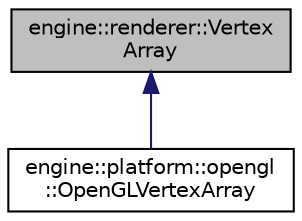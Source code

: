 digraph "engine::renderer::VertexArray"
{
 // LATEX_PDF_SIZE
  edge [fontname="Helvetica",fontsize="10",labelfontname="Helvetica",labelfontsize="10"];
  node [fontname="Helvetica",fontsize="10",shape=record];
  Node1 [label="engine::renderer::Vertex\lArray",height=0.2,width=0.4,color="black", fillcolor="grey75", style="filled", fontcolor="black",tooltip="The abstraction for representing Vertex arrays and their sub components."];
  Node1 -> Node2 [dir="back",color="midnightblue",fontsize="10",style="solid"];
  Node2 [label="engine::platform::opengl\l::OpenGLVertexArray",height=0.2,width=0.4,color="black", fillcolor="white", style="filled",URL="$classengine_1_1platform_1_1opengl_1_1OpenGLVertexArray.html",tooltip=" "];
}
